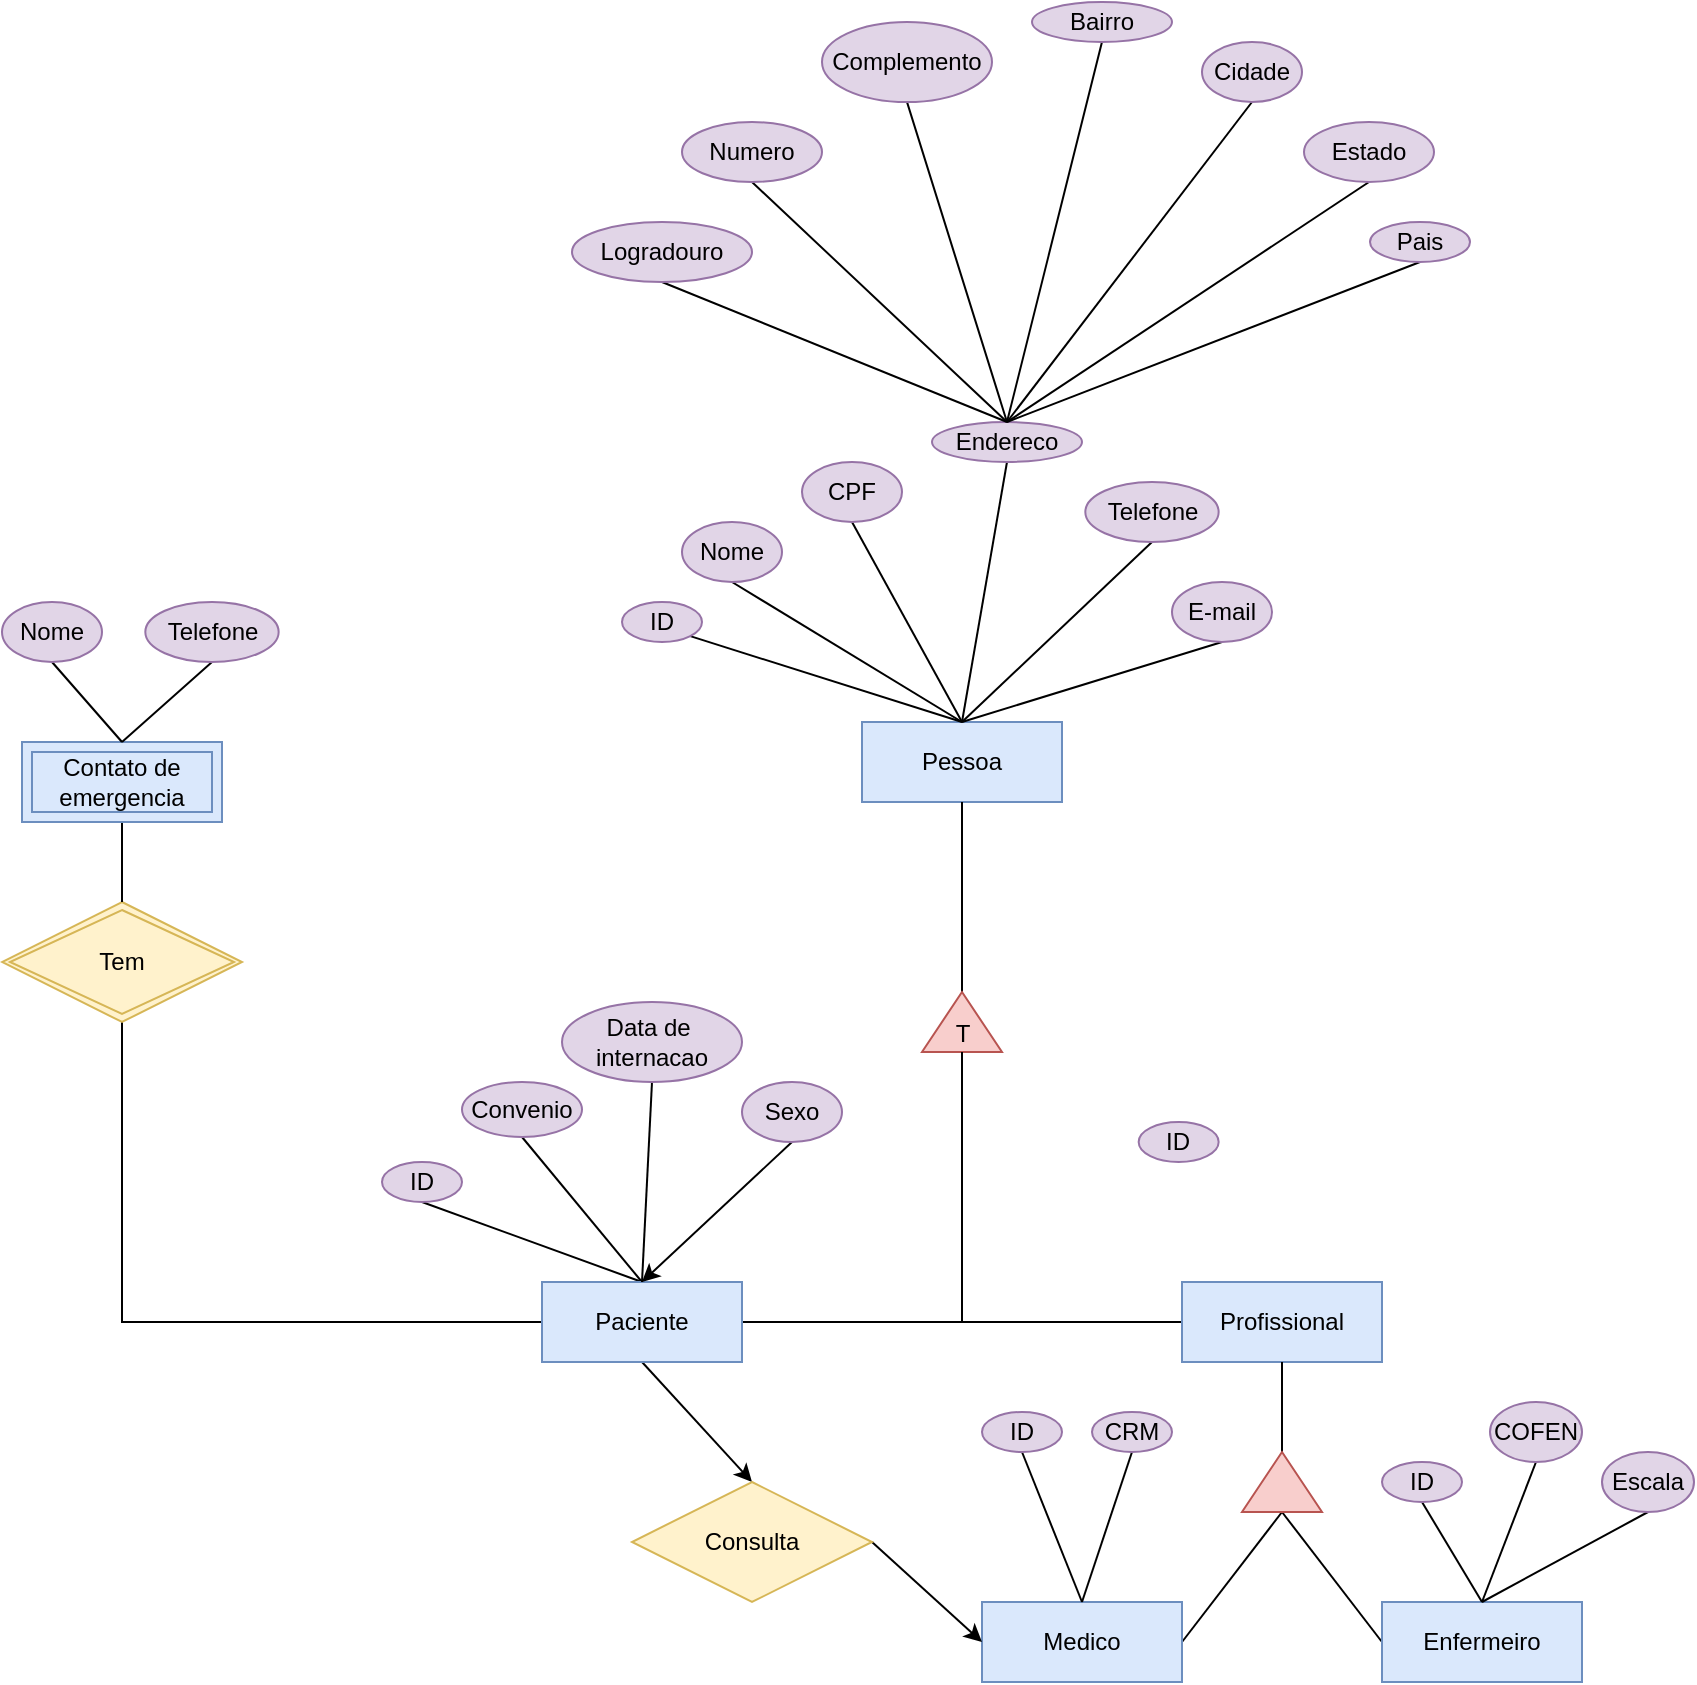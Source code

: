 <mxfile version="21.6.9" type="github">
  <diagram name="Page-1" id="8COnSRU2M8LVrnHPRVo5">
    <mxGraphModel dx="2261" dy="1927" grid="1" gridSize="10" guides="1" tooltips="1" connect="1" arrows="1" fold="1" page="1" pageScale="1" pageWidth="827" pageHeight="1169" math="0" shadow="0">
      <root>
        <mxCell id="0" />
        <mxCell id="1" parent="0" />
        <mxCell id="Y6Sf6Vk-zJSUdV1HRr7W-1" value="Pessoa" style="whiteSpace=wrap;html=1;align=center;fillColor=#dae8fc;strokeColor=#6c8ebf;" vertex="1" parent="1">
          <mxGeometry x="160" y="40" width="100" height="40" as="geometry" />
        </mxCell>
        <mxCell id="Y6Sf6Vk-zJSUdV1HRr7W-2" style="edgeStyle=orthogonalEdgeStyle;rounded=0;orthogonalLoop=1;jettySize=auto;html=1;exitX=1;exitY=0.5;exitDx=0;exitDy=0;entryX=0.5;entryY=1;entryDx=0;entryDy=0;endArrow=none;endFill=0;" edge="1" parent="1" source="Y6Sf6Vk-zJSUdV1HRr7W-3" target="Y6Sf6Vk-zJSUdV1HRr7W-1">
          <mxGeometry relative="1" as="geometry">
            <mxPoint x="210" y="185" as="sourcePoint" />
            <mxPoint x="210" y="90" as="targetPoint" />
          </mxGeometry>
        </mxCell>
        <mxCell id="Y6Sf6Vk-zJSUdV1HRr7W-3" value="" style="triangle;whiteSpace=wrap;html=1;rotation=-90;fillColor=#f8cecc;strokeColor=#b85450;" vertex="1" parent="1">
          <mxGeometry x="195" y="170" width="30" height="40" as="geometry" />
        </mxCell>
        <mxCell id="Y6Sf6Vk-zJSUdV1HRr7W-4" value="T" style="text;html=1;align=center;verticalAlign=middle;resizable=0;points=[];autosize=1;strokeColor=none;fillColor=none;" vertex="1" parent="1">
          <mxGeometry x="195" y="181.25" width="30" height="30" as="geometry" />
        </mxCell>
        <mxCell id="Y6Sf6Vk-zJSUdV1HRr7W-5" style="rounded=0;orthogonalLoop=1;jettySize=auto;html=1;exitX=1;exitY=1;exitDx=0;exitDy=0;entryX=0.5;entryY=0;entryDx=0;entryDy=0;endArrow=none;endFill=0;" edge="1" parent="1" source="Y6Sf6Vk-zJSUdV1HRr7W-6" target="Y6Sf6Vk-zJSUdV1HRr7W-1">
          <mxGeometry relative="1" as="geometry" />
        </mxCell>
        <mxCell id="Y6Sf6Vk-zJSUdV1HRr7W-6" value="ID" style="ellipse;whiteSpace=wrap;html=1;align=center;fillColor=#e1d5e7;strokeColor=#9673a6;" vertex="1" parent="1">
          <mxGeometry x="40" y="-20" width="40" height="20" as="geometry" />
        </mxCell>
        <mxCell id="Y6Sf6Vk-zJSUdV1HRr7W-7" style="rounded=0;orthogonalLoop=1;jettySize=auto;html=1;exitX=0.5;exitY=1;exitDx=0;exitDy=0;entryX=0.5;entryY=0;entryDx=0;entryDy=0;endArrow=none;endFill=0;" edge="1" parent="1" source="Y6Sf6Vk-zJSUdV1HRr7W-8" target="Y6Sf6Vk-zJSUdV1HRr7W-1">
          <mxGeometry relative="1" as="geometry" />
        </mxCell>
        <mxCell id="Y6Sf6Vk-zJSUdV1HRr7W-8" value="Nome" style="ellipse;whiteSpace=wrap;html=1;align=center;fillColor=#e1d5e7;strokeColor=#9673a6;" vertex="1" parent="1">
          <mxGeometry x="70" y="-60" width="50" height="30" as="geometry" />
        </mxCell>
        <mxCell id="Y6Sf6Vk-zJSUdV1HRr7W-9" style="edgeStyle=none;rounded=0;orthogonalLoop=1;jettySize=auto;html=1;exitX=0.5;exitY=1;exitDx=0;exitDy=0;entryX=0.5;entryY=0;entryDx=0;entryDy=0;endArrow=none;endFill=0;" edge="1" parent="1" source="Y6Sf6Vk-zJSUdV1HRr7W-10" target="Y6Sf6Vk-zJSUdV1HRr7W-1">
          <mxGeometry relative="1" as="geometry" />
        </mxCell>
        <mxCell id="Y6Sf6Vk-zJSUdV1HRr7W-10" value="Endereco" style="ellipse;whiteSpace=wrap;html=1;align=center;fillColor=#e1d5e7;strokeColor=#9673a6;" vertex="1" parent="1">
          <mxGeometry x="195" y="-110" width="75" height="20" as="geometry" />
        </mxCell>
        <mxCell id="Y6Sf6Vk-zJSUdV1HRr7W-11" style="edgeStyle=none;rounded=0;orthogonalLoop=1;jettySize=auto;html=1;exitX=0.5;exitY=1;exitDx=0;exitDy=0;entryX=0.5;entryY=0;entryDx=0;entryDy=0;endArrow=none;endFill=0;" edge="1" parent="1" source="Y6Sf6Vk-zJSUdV1HRr7W-12" target="Y6Sf6Vk-zJSUdV1HRr7W-10">
          <mxGeometry relative="1" as="geometry" />
        </mxCell>
        <mxCell id="Y6Sf6Vk-zJSUdV1HRr7W-12" value="Logradouro" style="ellipse;whiteSpace=wrap;html=1;align=center;fillColor=#e1d5e7;strokeColor=#9673a6;" vertex="1" parent="1">
          <mxGeometry x="15" y="-210" width="90" height="30" as="geometry" />
        </mxCell>
        <mxCell id="Y6Sf6Vk-zJSUdV1HRr7W-13" style="edgeStyle=none;rounded=0;orthogonalLoop=1;jettySize=auto;html=1;exitX=0.5;exitY=1;exitDx=0;exitDy=0;entryX=0.5;entryY=0;entryDx=0;entryDy=0;endArrow=none;endFill=0;" edge="1" parent="1" source="Y6Sf6Vk-zJSUdV1HRr7W-14" target="Y6Sf6Vk-zJSUdV1HRr7W-10">
          <mxGeometry relative="1" as="geometry">
            <mxPoint x="230" y="-110" as="targetPoint" />
          </mxGeometry>
        </mxCell>
        <mxCell id="Y6Sf6Vk-zJSUdV1HRr7W-14" value="Numero" style="ellipse;whiteSpace=wrap;html=1;align=center;fillColor=#e1d5e7;strokeColor=#9673a6;" vertex="1" parent="1">
          <mxGeometry x="70" y="-260" width="70" height="30" as="geometry" />
        </mxCell>
        <mxCell id="Y6Sf6Vk-zJSUdV1HRr7W-15" style="edgeStyle=none;rounded=0;orthogonalLoop=1;jettySize=auto;html=1;exitX=0.5;exitY=1;exitDx=0;exitDy=0;entryX=0.5;entryY=0;entryDx=0;entryDy=0;endArrow=none;endFill=0;" edge="1" parent="1" source="Y6Sf6Vk-zJSUdV1HRr7W-16" target="Y6Sf6Vk-zJSUdV1HRr7W-10">
          <mxGeometry relative="1" as="geometry">
            <mxPoint x="230" y="-110" as="targetPoint" />
          </mxGeometry>
        </mxCell>
        <mxCell id="Y6Sf6Vk-zJSUdV1HRr7W-16" value="Complemento" style="ellipse;whiteSpace=wrap;html=1;align=center;fillColor=#e1d5e7;strokeColor=#9673a6;" vertex="1" parent="1">
          <mxGeometry x="140" y="-310" width="85" height="40" as="geometry" />
        </mxCell>
        <mxCell id="Y6Sf6Vk-zJSUdV1HRr7W-17" style="edgeStyle=none;rounded=0;orthogonalLoop=1;jettySize=auto;html=1;exitX=0.5;exitY=1;exitDx=0;exitDy=0;entryX=0.5;entryY=0;entryDx=0;entryDy=0;endArrow=none;endFill=0;" edge="1" parent="1" source="Y6Sf6Vk-zJSUdV1HRr7W-18" target="Y6Sf6Vk-zJSUdV1HRr7W-10">
          <mxGeometry relative="1" as="geometry" />
        </mxCell>
        <mxCell id="Y6Sf6Vk-zJSUdV1HRr7W-18" value="Bairro" style="ellipse;whiteSpace=wrap;html=1;align=center;fillColor=#e1d5e7;strokeColor=#9673a6;" vertex="1" parent="1">
          <mxGeometry x="245" y="-320" width="70" height="20" as="geometry" />
        </mxCell>
        <mxCell id="Y6Sf6Vk-zJSUdV1HRr7W-19" style="edgeStyle=none;rounded=0;orthogonalLoop=1;jettySize=auto;html=1;exitX=0.5;exitY=1;exitDx=0;exitDy=0;entryX=0.5;entryY=0;entryDx=0;entryDy=0;endArrow=none;endFill=0;" edge="1" parent="1" source="Y6Sf6Vk-zJSUdV1HRr7W-20" target="Y6Sf6Vk-zJSUdV1HRr7W-10">
          <mxGeometry relative="1" as="geometry" />
        </mxCell>
        <mxCell id="Y6Sf6Vk-zJSUdV1HRr7W-20" value="Cidade" style="ellipse;whiteSpace=wrap;html=1;align=center;fillColor=#e1d5e7;strokeColor=#9673a6;" vertex="1" parent="1">
          <mxGeometry x="330" y="-300" width="50" height="30" as="geometry" />
        </mxCell>
        <mxCell id="Y6Sf6Vk-zJSUdV1HRr7W-21" style="edgeStyle=none;rounded=0;orthogonalLoop=1;jettySize=auto;html=1;exitX=0.5;exitY=1;exitDx=0;exitDy=0;entryX=0.5;entryY=0;entryDx=0;entryDy=0;endArrow=none;endFill=0;" edge="1" parent="1" source="Y6Sf6Vk-zJSUdV1HRr7W-22" target="Y6Sf6Vk-zJSUdV1HRr7W-10">
          <mxGeometry relative="1" as="geometry" />
        </mxCell>
        <mxCell id="Y6Sf6Vk-zJSUdV1HRr7W-22" value="Estado" style="ellipse;whiteSpace=wrap;html=1;align=center;fillColor=#e1d5e7;strokeColor=#9673a6;" vertex="1" parent="1">
          <mxGeometry x="381" y="-260" width="65" height="30" as="geometry" />
        </mxCell>
        <mxCell id="Y6Sf6Vk-zJSUdV1HRr7W-23" style="edgeStyle=none;rounded=0;orthogonalLoop=1;jettySize=auto;html=1;exitX=0.5;exitY=1;exitDx=0;exitDy=0;entryX=0.5;entryY=0;entryDx=0;entryDy=0;endArrow=none;endFill=0;" edge="1" parent="1" source="Y6Sf6Vk-zJSUdV1HRr7W-24" target="Y6Sf6Vk-zJSUdV1HRr7W-10">
          <mxGeometry relative="1" as="geometry" />
        </mxCell>
        <mxCell id="Y6Sf6Vk-zJSUdV1HRr7W-24" value="Pais" style="ellipse;whiteSpace=wrap;html=1;align=center;fillColor=#e1d5e7;strokeColor=#9673a6;" vertex="1" parent="1">
          <mxGeometry x="414" y="-210" width="50" height="20" as="geometry" />
        </mxCell>
        <mxCell id="Y6Sf6Vk-zJSUdV1HRr7W-25" style="edgeStyle=none;rounded=0;orthogonalLoop=1;jettySize=auto;html=1;exitX=0.5;exitY=1;exitDx=0;exitDy=0;entryX=0.5;entryY=0;entryDx=0;entryDy=0;endArrow=none;endFill=0;" edge="1" parent="1" source="Y6Sf6Vk-zJSUdV1HRr7W-26" target="Y6Sf6Vk-zJSUdV1HRr7W-1">
          <mxGeometry relative="1" as="geometry" />
        </mxCell>
        <mxCell id="Y6Sf6Vk-zJSUdV1HRr7W-26" value="E-mail" style="ellipse;whiteSpace=wrap;html=1;align=center;fillColor=#e1d5e7;strokeColor=#9673a6;" vertex="1" parent="1">
          <mxGeometry x="315.0" y="-30" width="50" height="30" as="geometry" />
        </mxCell>
        <mxCell id="Y6Sf6Vk-zJSUdV1HRr7W-27" style="edgeStyle=none;rounded=0;orthogonalLoop=1;jettySize=auto;html=1;exitX=0.5;exitY=1;exitDx=0;exitDy=0;entryX=0.5;entryY=0;entryDx=0;entryDy=0;endArrow=none;endFill=0;" edge="1" parent="1" source="Y6Sf6Vk-zJSUdV1HRr7W-28" target="Y6Sf6Vk-zJSUdV1HRr7W-1">
          <mxGeometry relative="1" as="geometry" />
        </mxCell>
        <mxCell id="Y6Sf6Vk-zJSUdV1HRr7W-28" value="CPF" style="ellipse;whiteSpace=wrap;html=1;align=center;fillColor=#e1d5e7;strokeColor=#9673a6;" vertex="1" parent="1">
          <mxGeometry x="130" y="-90" width="50" height="30" as="geometry" />
        </mxCell>
        <mxCell id="Y6Sf6Vk-zJSUdV1HRr7W-29" style="edgeStyle=none;rounded=0;orthogonalLoop=1;jettySize=auto;html=1;exitX=0.5;exitY=1;exitDx=0;exitDy=0;entryX=0.5;entryY=0;entryDx=0;entryDy=0;endArrow=none;endFill=0;" edge="1" parent="1" source="Y6Sf6Vk-zJSUdV1HRr7W-30" target="Y6Sf6Vk-zJSUdV1HRr7W-1">
          <mxGeometry relative="1" as="geometry" />
        </mxCell>
        <mxCell id="Y6Sf6Vk-zJSUdV1HRr7W-30" value="Telefone" style="ellipse;whiteSpace=wrap;html=1;align=center;fillColor=#e1d5e7;strokeColor=#9673a6;" vertex="1" parent="1">
          <mxGeometry x="271.66" y="-80" width="66.67" height="30" as="geometry" />
        </mxCell>
        <mxCell id="Y6Sf6Vk-zJSUdV1HRr7W-44" style="edgeStyle=none;rounded=0;orthogonalLoop=1;jettySize=auto;html=1;exitX=0.5;exitY=1;exitDx=0;exitDy=0;entryX=0.5;entryY=0;entryDx=0;entryDy=0;endArrow=none;endFill=0;" edge="1" parent="1" source="Y6Sf6Vk-zJSUdV1HRr7W-31" target="Y6Sf6Vk-zJSUdV1HRr7W-40">
          <mxGeometry relative="1" as="geometry" />
        </mxCell>
        <mxCell id="Y6Sf6Vk-zJSUdV1HRr7W-31" value="ID" style="ellipse;whiteSpace=wrap;html=1;align=center;fillColor=#e1d5e7;strokeColor=#9673a6;" vertex="1" parent="1">
          <mxGeometry x="-80" y="260" width="40" height="20" as="geometry" />
        </mxCell>
        <mxCell id="Y6Sf6Vk-zJSUdV1HRr7W-45" style="edgeStyle=none;rounded=0;orthogonalLoop=1;jettySize=auto;html=1;exitX=0.5;exitY=1;exitDx=0;exitDy=0;entryX=0.5;entryY=0;entryDx=0;entryDy=0;endArrow=none;endFill=0;" edge="1" parent="1" source="Y6Sf6Vk-zJSUdV1HRr7W-32" target="Y6Sf6Vk-zJSUdV1HRr7W-40">
          <mxGeometry relative="1" as="geometry" />
        </mxCell>
        <mxCell id="Y6Sf6Vk-zJSUdV1HRr7W-32" value="Convenio" style="ellipse;whiteSpace=wrap;html=1;align=center;fillColor=#e1d5e7;strokeColor=#9673a6;" vertex="1" parent="1">
          <mxGeometry x="-40" y="220" width="60" height="27.5" as="geometry" />
        </mxCell>
        <mxCell id="Y6Sf6Vk-zJSUdV1HRr7W-46" style="edgeStyle=orthogonalEdgeStyle;rounded=0;orthogonalLoop=1;jettySize=auto;html=1;exitX=0.5;exitY=1;exitDx=0;exitDy=0;entryX=0;entryY=0.5;entryDx=0;entryDy=0;endArrow=none;endFill=0;" edge="1" parent="1" source="Y6Sf6Vk-zJSUdV1HRr7W-33" target="Y6Sf6Vk-zJSUdV1HRr7W-40">
          <mxGeometry relative="1" as="geometry" />
        </mxCell>
        <mxCell id="Y6Sf6Vk-zJSUdV1HRr7W-33" value="Tem" style="shape=rhombus;double=1;perimeter=rhombusPerimeter;whiteSpace=wrap;html=1;align=center;fillColor=#fff2cc;strokeColor=#d6b656;" vertex="1" parent="1">
          <mxGeometry x="-270" y="130" width="120" height="60" as="geometry" />
        </mxCell>
        <mxCell id="Y6Sf6Vk-zJSUdV1HRr7W-34" style="edgeStyle=none;rounded=0;orthogonalLoop=1;jettySize=auto;html=1;exitX=0.5;exitY=1;exitDx=0;exitDy=0;entryX=0.5;entryY=0;entryDx=0;entryDy=0;endArrow=none;endFill=0;" edge="1" parent="1" source="Y6Sf6Vk-zJSUdV1HRr7W-35" target="Y6Sf6Vk-zJSUdV1HRr7W-33">
          <mxGeometry relative="1" as="geometry" />
        </mxCell>
        <mxCell id="Y6Sf6Vk-zJSUdV1HRr7W-35" value="Contato de emergencia" style="shape=ext;margin=3;double=1;whiteSpace=wrap;html=1;align=center;fillColor=#dae8fc;strokeColor=#6c8ebf;" vertex="1" parent="1">
          <mxGeometry x="-260" y="50" width="100" height="40" as="geometry" />
        </mxCell>
        <mxCell id="Y6Sf6Vk-zJSUdV1HRr7W-36" style="edgeStyle=none;rounded=0;orthogonalLoop=1;jettySize=auto;html=1;exitX=0.5;exitY=1;exitDx=0;exitDy=0;entryX=0.5;entryY=0;entryDx=0;entryDy=0;endArrow=none;endFill=0;" edge="1" parent="1" source="Y6Sf6Vk-zJSUdV1HRr7W-37" target="Y6Sf6Vk-zJSUdV1HRr7W-35">
          <mxGeometry relative="1" as="geometry" />
        </mxCell>
        <mxCell id="Y6Sf6Vk-zJSUdV1HRr7W-37" value="Nome" style="ellipse;whiteSpace=wrap;html=1;align=center;fillColor=#e1d5e7;strokeColor=#9673a6;" vertex="1" parent="1">
          <mxGeometry x="-270" y="-20" width="50" height="30" as="geometry" />
        </mxCell>
        <mxCell id="Y6Sf6Vk-zJSUdV1HRr7W-38" style="edgeStyle=none;rounded=0;orthogonalLoop=1;jettySize=auto;html=1;exitX=0.5;exitY=1;exitDx=0;exitDy=0;entryX=0.5;entryY=0;entryDx=0;entryDy=0;endArrow=none;endFill=0;" edge="1" parent="1" source="Y6Sf6Vk-zJSUdV1HRr7W-39" target="Y6Sf6Vk-zJSUdV1HRr7W-35">
          <mxGeometry relative="1" as="geometry" />
        </mxCell>
        <mxCell id="Y6Sf6Vk-zJSUdV1HRr7W-39" value="Telefone" style="ellipse;whiteSpace=wrap;html=1;align=center;fillColor=#e1d5e7;strokeColor=#9673a6;" vertex="1" parent="1">
          <mxGeometry x="-198.34" y="-20" width="66.67" height="30" as="geometry" />
        </mxCell>
        <mxCell id="Y6Sf6Vk-zJSUdV1HRr7W-42" style="edgeStyle=orthogonalEdgeStyle;rounded=0;orthogonalLoop=1;jettySize=auto;html=1;exitX=1;exitY=0.5;exitDx=0;exitDy=0;endArrow=none;endFill=0;entryX=0;entryY=0.5;entryDx=0;entryDy=0;" edge="1" parent="1" source="Y6Sf6Vk-zJSUdV1HRr7W-40" target="Y6Sf6Vk-zJSUdV1HRr7W-3">
          <mxGeometry relative="1" as="geometry">
            <mxPoint x="220" y="260" as="targetPoint" />
          </mxGeometry>
        </mxCell>
        <mxCell id="Y6Sf6Vk-zJSUdV1HRr7W-75" style="edgeStyle=none;rounded=0;orthogonalLoop=1;jettySize=auto;html=1;exitX=0.5;exitY=1;exitDx=0;exitDy=0;entryX=0.5;entryY=0;entryDx=0;entryDy=0;" edge="1" parent="1" source="Y6Sf6Vk-zJSUdV1HRr7W-40" target="Y6Sf6Vk-zJSUdV1HRr7W-58">
          <mxGeometry relative="1" as="geometry" />
        </mxCell>
        <mxCell id="Y6Sf6Vk-zJSUdV1HRr7W-40" value="Paciente" style="whiteSpace=wrap;html=1;align=center;fillColor=#dae8fc;strokeColor=#6c8ebf;" vertex="1" parent="1">
          <mxGeometry y="320" width="100" height="40" as="geometry" />
        </mxCell>
        <mxCell id="Y6Sf6Vk-zJSUdV1HRr7W-43" style="edgeStyle=none;rounded=0;orthogonalLoop=1;jettySize=auto;html=1;exitX=0.5;exitY=1;exitDx=0;exitDy=0;entryX=0.5;entryY=0;entryDx=0;entryDy=0;endArrow=none;endFill=0;" edge="1" parent="1" source="Y6Sf6Vk-zJSUdV1HRr7W-41" target="Y6Sf6Vk-zJSUdV1HRr7W-40">
          <mxGeometry relative="1" as="geometry" />
        </mxCell>
        <mxCell id="Y6Sf6Vk-zJSUdV1HRr7W-41" value="Data de&amp;nbsp;&lt;br&gt;internacao" style="ellipse;whiteSpace=wrap;html=1;align=center;fillColor=#e1d5e7;strokeColor=#9673a6;" vertex="1" parent="1">
          <mxGeometry x="10" y="180" width="90" height="40" as="geometry" />
        </mxCell>
        <mxCell id="Y6Sf6Vk-zJSUdV1HRr7W-48" style="edgeStyle=orthogonalEdgeStyle;rounded=0;orthogonalLoop=1;jettySize=auto;html=1;exitX=0;exitY=0.5;exitDx=0;exitDy=0;entryX=0;entryY=0.5;entryDx=0;entryDy=0;endArrow=none;endFill=0;" edge="1" parent="1" source="Y6Sf6Vk-zJSUdV1HRr7W-47" target="Y6Sf6Vk-zJSUdV1HRr7W-3">
          <mxGeometry relative="1" as="geometry">
            <mxPoint x="260" y="310" as="targetPoint" />
          </mxGeometry>
        </mxCell>
        <mxCell id="Y6Sf6Vk-zJSUdV1HRr7W-47" value="Profissional" style="whiteSpace=wrap;html=1;align=center;fillColor=#dae8fc;strokeColor=#6c8ebf;" vertex="1" parent="1">
          <mxGeometry x="320" y="320" width="100" height="40" as="geometry" />
        </mxCell>
        <mxCell id="Y6Sf6Vk-zJSUdV1HRr7W-51" style="edgeStyle=none;rounded=0;orthogonalLoop=1;jettySize=auto;html=1;exitX=1;exitY=0.5;exitDx=0;exitDy=0;entryX=0.5;entryY=1;entryDx=0;entryDy=0;endArrow=none;endFill=0;" edge="1" parent="1" source="Y6Sf6Vk-zJSUdV1HRr7W-50" target="Y6Sf6Vk-zJSUdV1HRr7W-47">
          <mxGeometry relative="1" as="geometry" />
        </mxCell>
        <mxCell id="Y6Sf6Vk-zJSUdV1HRr7W-56" style="edgeStyle=none;rounded=0;orthogonalLoop=1;jettySize=auto;html=1;exitX=0;exitY=0.5;exitDx=0;exitDy=0;entryX=1;entryY=0.5;entryDx=0;entryDy=0;endArrow=none;endFill=0;" edge="1" parent="1" source="Y6Sf6Vk-zJSUdV1HRr7W-50" target="Y6Sf6Vk-zJSUdV1HRr7W-52">
          <mxGeometry relative="1" as="geometry" />
        </mxCell>
        <mxCell id="Y6Sf6Vk-zJSUdV1HRr7W-57" style="edgeStyle=none;rounded=0;orthogonalLoop=1;jettySize=auto;html=1;exitX=0;exitY=0.5;exitDx=0;exitDy=0;entryX=0;entryY=0.5;entryDx=0;entryDy=0;endArrow=none;endFill=0;" edge="1" parent="1" source="Y6Sf6Vk-zJSUdV1HRr7W-50" target="Y6Sf6Vk-zJSUdV1HRr7W-55">
          <mxGeometry relative="1" as="geometry" />
        </mxCell>
        <mxCell id="Y6Sf6Vk-zJSUdV1HRr7W-50" value="" style="triangle;whiteSpace=wrap;html=1;rotation=-90;fillColor=#f8cecc;strokeColor=#b85450;" vertex="1" parent="1">
          <mxGeometry x="355" y="400" width="30" height="40" as="geometry" />
        </mxCell>
        <mxCell id="Y6Sf6Vk-zJSUdV1HRr7W-52" value="Medico" style="whiteSpace=wrap;html=1;align=center;fillColor=#dae8fc;strokeColor=#6c8ebf;" vertex="1" parent="1">
          <mxGeometry x="220" y="480" width="100" height="40" as="geometry" />
        </mxCell>
        <mxCell id="Y6Sf6Vk-zJSUdV1HRr7W-55" value="Enfermeiro" style="whiteSpace=wrap;html=1;align=center;fillColor=#dae8fc;strokeColor=#6c8ebf;" vertex="1" parent="1">
          <mxGeometry x="420" y="480" width="100" height="40" as="geometry" />
        </mxCell>
        <mxCell id="Y6Sf6Vk-zJSUdV1HRr7W-76" style="edgeStyle=none;rounded=0;orthogonalLoop=1;jettySize=auto;html=1;exitX=1;exitY=0.5;exitDx=0;exitDy=0;entryX=0;entryY=0.5;entryDx=0;entryDy=0;" edge="1" parent="1" source="Y6Sf6Vk-zJSUdV1HRr7W-58" target="Y6Sf6Vk-zJSUdV1HRr7W-52">
          <mxGeometry relative="1" as="geometry" />
        </mxCell>
        <mxCell id="Y6Sf6Vk-zJSUdV1HRr7W-58" value="Consulta" style="shape=rhombus;perimeter=rhombusPerimeter;whiteSpace=wrap;html=1;align=center;fillColor=#fff2cc;strokeColor=#d6b656;" vertex="1" parent="1">
          <mxGeometry x="45" y="420" width="120" height="60" as="geometry" />
        </mxCell>
        <mxCell id="Y6Sf6Vk-zJSUdV1HRr7W-66" style="edgeStyle=none;rounded=0;orthogonalLoop=1;jettySize=auto;html=1;exitX=0.5;exitY=1;exitDx=0;exitDy=0;entryX=0.5;entryY=0;entryDx=0;entryDy=0;endArrow=none;endFill=0;" edge="1" parent="1" source="Y6Sf6Vk-zJSUdV1HRr7W-61" target="Y6Sf6Vk-zJSUdV1HRr7W-52">
          <mxGeometry relative="1" as="geometry" />
        </mxCell>
        <mxCell id="Y6Sf6Vk-zJSUdV1HRr7W-61" value="ID" style="ellipse;whiteSpace=wrap;html=1;align=center;fillColor=#e1d5e7;strokeColor=#9673a6;" vertex="1" parent="1">
          <mxGeometry x="220" y="385" width="40" height="20" as="geometry" />
        </mxCell>
        <mxCell id="Y6Sf6Vk-zJSUdV1HRr7W-65" style="edgeStyle=none;rounded=0;orthogonalLoop=1;jettySize=auto;html=1;exitX=0.5;exitY=1;exitDx=0;exitDy=0;entryX=0.5;entryY=0;entryDx=0;entryDy=0;endArrow=none;endFill=0;" edge="1" parent="1" source="Y6Sf6Vk-zJSUdV1HRr7W-62" target="Y6Sf6Vk-zJSUdV1HRr7W-52">
          <mxGeometry relative="1" as="geometry" />
        </mxCell>
        <mxCell id="Y6Sf6Vk-zJSUdV1HRr7W-62" value="CRM" style="ellipse;whiteSpace=wrap;html=1;align=center;fillColor=#e1d5e7;strokeColor=#9673a6;" vertex="1" parent="1">
          <mxGeometry x="275" y="385" width="40" height="20" as="geometry" />
        </mxCell>
        <mxCell id="Y6Sf6Vk-zJSUdV1HRr7W-64" style="edgeStyle=none;rounded=0;orthogonalLoop=1;jettySize=auto;html=1;exitX=0.5;exitY=1;exitDx=0;exitDy=0;entryX=0.5;entryY=0;entryDx=0;entryDy=0;" edge="1" parent="1" source="Y6Sf6Vk-zJSUdV1HRr7W-63" target="Y6Sf6Vk-zJSUdV1HRr7W-40">
          <mxGeometry relative="1" as="geometry" />
        </mxCell>
        <mxCell id="Y6Sf6Vk-zJSUdV1HRr7W-63" value="Sexo" style="ellipse;whiteSpace=wrap;html=1;align=center;fillColor=#e1d5e7;strokeColor=#9673a6;" vertex="1" parent="1">
          <mxGeometry x="100" y="220" width="50" height="30" as="geometry" />
        </mxCell>
        <mxCell id="Y6Sf6Vk-zJSUdV1HRr7W-67" value="ID" style="ellipse;whiteSpace=wrap;html=1;align=center;fillColor=#e1d5e7;strokeColor=#9673a6;" vertex="1" parent="1">
          <mxGeometry x="298.33" y="240" width="40" height="20" as="geometry" />
        </mxCell>
        <mxCell id="Y6Sf6Vk-zJSUdV1HRr7W-71" style="edgeStyle=none;rounded=0;orthogonalLoop=1;jettySize=auto;html=1;exitX=0.5;exitY=1;exitDx=0;exitDy=0;entryX=0.5;entryY=0;entryDx=0;entryDy=0;endArrow=none;endFill=0;" edge="1" parent="1" source="Y6Sf6Vk-zJSUdV1HRr7W-68" target="Y6Sf6Vk-zJSUdV1HRr7W-55">
          <mxGeometry relative="1" as="geometry" />
        </mxCell>
        <mxCell id="Y6Sf6Vk-zJSUdV1HRr7W-68" value="ID" style="ellipse;whiteSpace=wrap;html=1;align=center;fillColor=#e1d5e7;strokeColor=#9673a6;" vertex="1" parent="1">
          <mxGeometry x="420" y="410" width="40" height="20" as="geometry" />
        </mxCell>
        <mxCell id="Y6Sf6Vk-zJSUdV1HRr7W-73" style="edgeStyle=none;rounded=0;orthogonalLoop=1;jettySize=auto;html=1;exitX=0.5;exitY=1;exitDx=0;exitDy=0;entryX=0.5;entryY=0;entryDx=0;entryDy=0;endArrow=none;endFill=0;" edge="1" parent="1" source="Y6Sf6Vk-zJSUdV1HRr7W-69" target="Y6Sf6Vk-zJSUdV1HRr7W-55">
          <mxGeometry relative="1" as="geometry" />
        </mxCell>
        <mxCell id="Y6Sf6Vk-zJSUdV1HRr7W-69" value="COFEN" style="ellipse;whiteSpace=wrap;html=1;align=center;fillColor=#e1d5e7;strokeColor=#9673a6;" vertex="1" parent="1">
          <mxGeometry x="474" y="380" width="46" height="30" as="geometry" />
        </mxCell>
        <mxCell id="Y6Sf6Vk-zJSUdV1HRr7W-74" style="edgeStyle=none;rounded=0;orthogonalLoop=1;jettySize=auto;html=1;exitX=0.5;exitY=1;exitDx=0;exitDy=0;entryX=0.5;entryY=0;entryDx=0;entryDy=0;endArrow=none;endFill=0;" edge="1" parent="1" source="Y6Sf6Vk-zJSUdV1HRr7W-70" target="Y6Sf6Vk-zJSUdV1HRr7W-55">
          <mxGeometry relative="1" as="geometry" />
        </mxCell>
        <mxCell id="Y6Sf6Vk-zJSUdV1HRr7W-70" value="Escala" style="ellipse;whiteSpace=wrap;html=1;align=center;fillColor=#e1d5e7;strokeColor=#9673a6;" vertex="1" parent="1">
          <mxGeometry x="530" y="405" width="46" height="30" as="geometry" />
        </mxCell>
      </root>
    </mxGraphModel>
  </diagram>
</mxfile>
